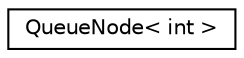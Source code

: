 digraph "Graphical Class Hierarchy"
{
  edge [fontname="Helvetica",fontsize="10",labelfontname="Helvetica",labelfontsize="10"];
  node [fontname="Helvetica",fontsize="10",shape=record];
  rankdir="LR";
  Node1 [label="QueueNode\< int \>",height=0.2,width=0.4,color="black", fillcolor="white", style="filled",URL="$class_queue_node.html"];
}

